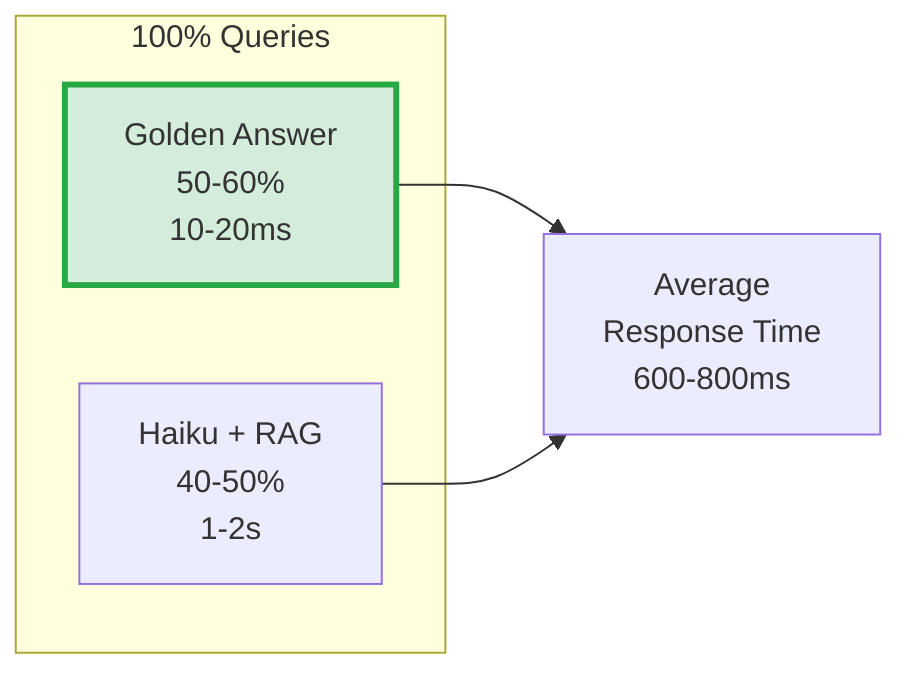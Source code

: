 graph LR
    subgraph "100% Queries"
        Golden[Golden Answer<br/>50-60%<br/>10-20ms]
        RAG[Haiku + RAG<br/>40-50%<br/>1-2s]
    end
    
    Golden --> Avg[Average<br/>Response Time<br/>600-800ms]
    RAG --> Avg
    
    style Golden fill:#d4edda,stroke:#28a745,stroke-width:3px
